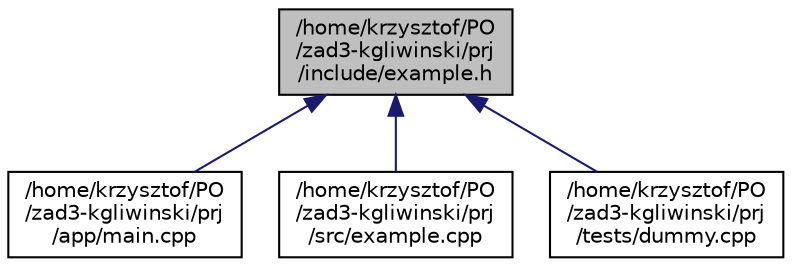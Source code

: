 digraph "/home/krzysztof/PO/zad3-kgliwinski/prj/include/example.h"
{
 // LATEX_PDF_SIZE
  edge [fontname="Helvetica",fontsize="10",labelfontname="Helvetica",labelfontsize="10"];
  node [fontname="Helvetica",fontsize="10",shape=record];
  Node1 [label="/home/krzysztof/PO\l/zad3-kgliwinski/prj\l/include/example.h",height=0.2,width=0.4,color="black", fillcolor="grey75", style="filled", fontcolor="black",tooltip=" "];
  Node1 -> Node2 [dir="back",color="midnightblue",fontsize="10",style="solid",fontname="Helvetica"];
  Node2 [label="/home/krzysztof/PO\l/zad3-kgliwinski/prj\l/app/main.cpp",height=0.2,width=0.4,color="black", fillcolor="white", style="filled",URL="$app_2main_8cpp.html",tooltip=" "];
  Node1 -> Node3 [dir="back",color="midnightblue",fontsize="10",style="solid",fontname="Helvetica"];
  Node3 [label="/home/krzysztof/PO\l/zad3-kgliwinski/prj\l/src/example.cpp",height=0.2,width=0.4,color="black", fillcolor="white", style="filled",URL="$example_8cpp.html",tooltip=" "];
  Node1 -> Node4 [dir="back",color="midnightblue",fontsize="10",style="solid",fontname="Helvetica"];
  Node4 [label="/home/krzysztof/PO\l/zad3-kgliwinski/prj\l/tests/dummy.cpp",height=0.2,width=0.4,color="black", fillcolor="white", style="filled",URL="$dummy_8cpp.html",tooltip=" "];
}
